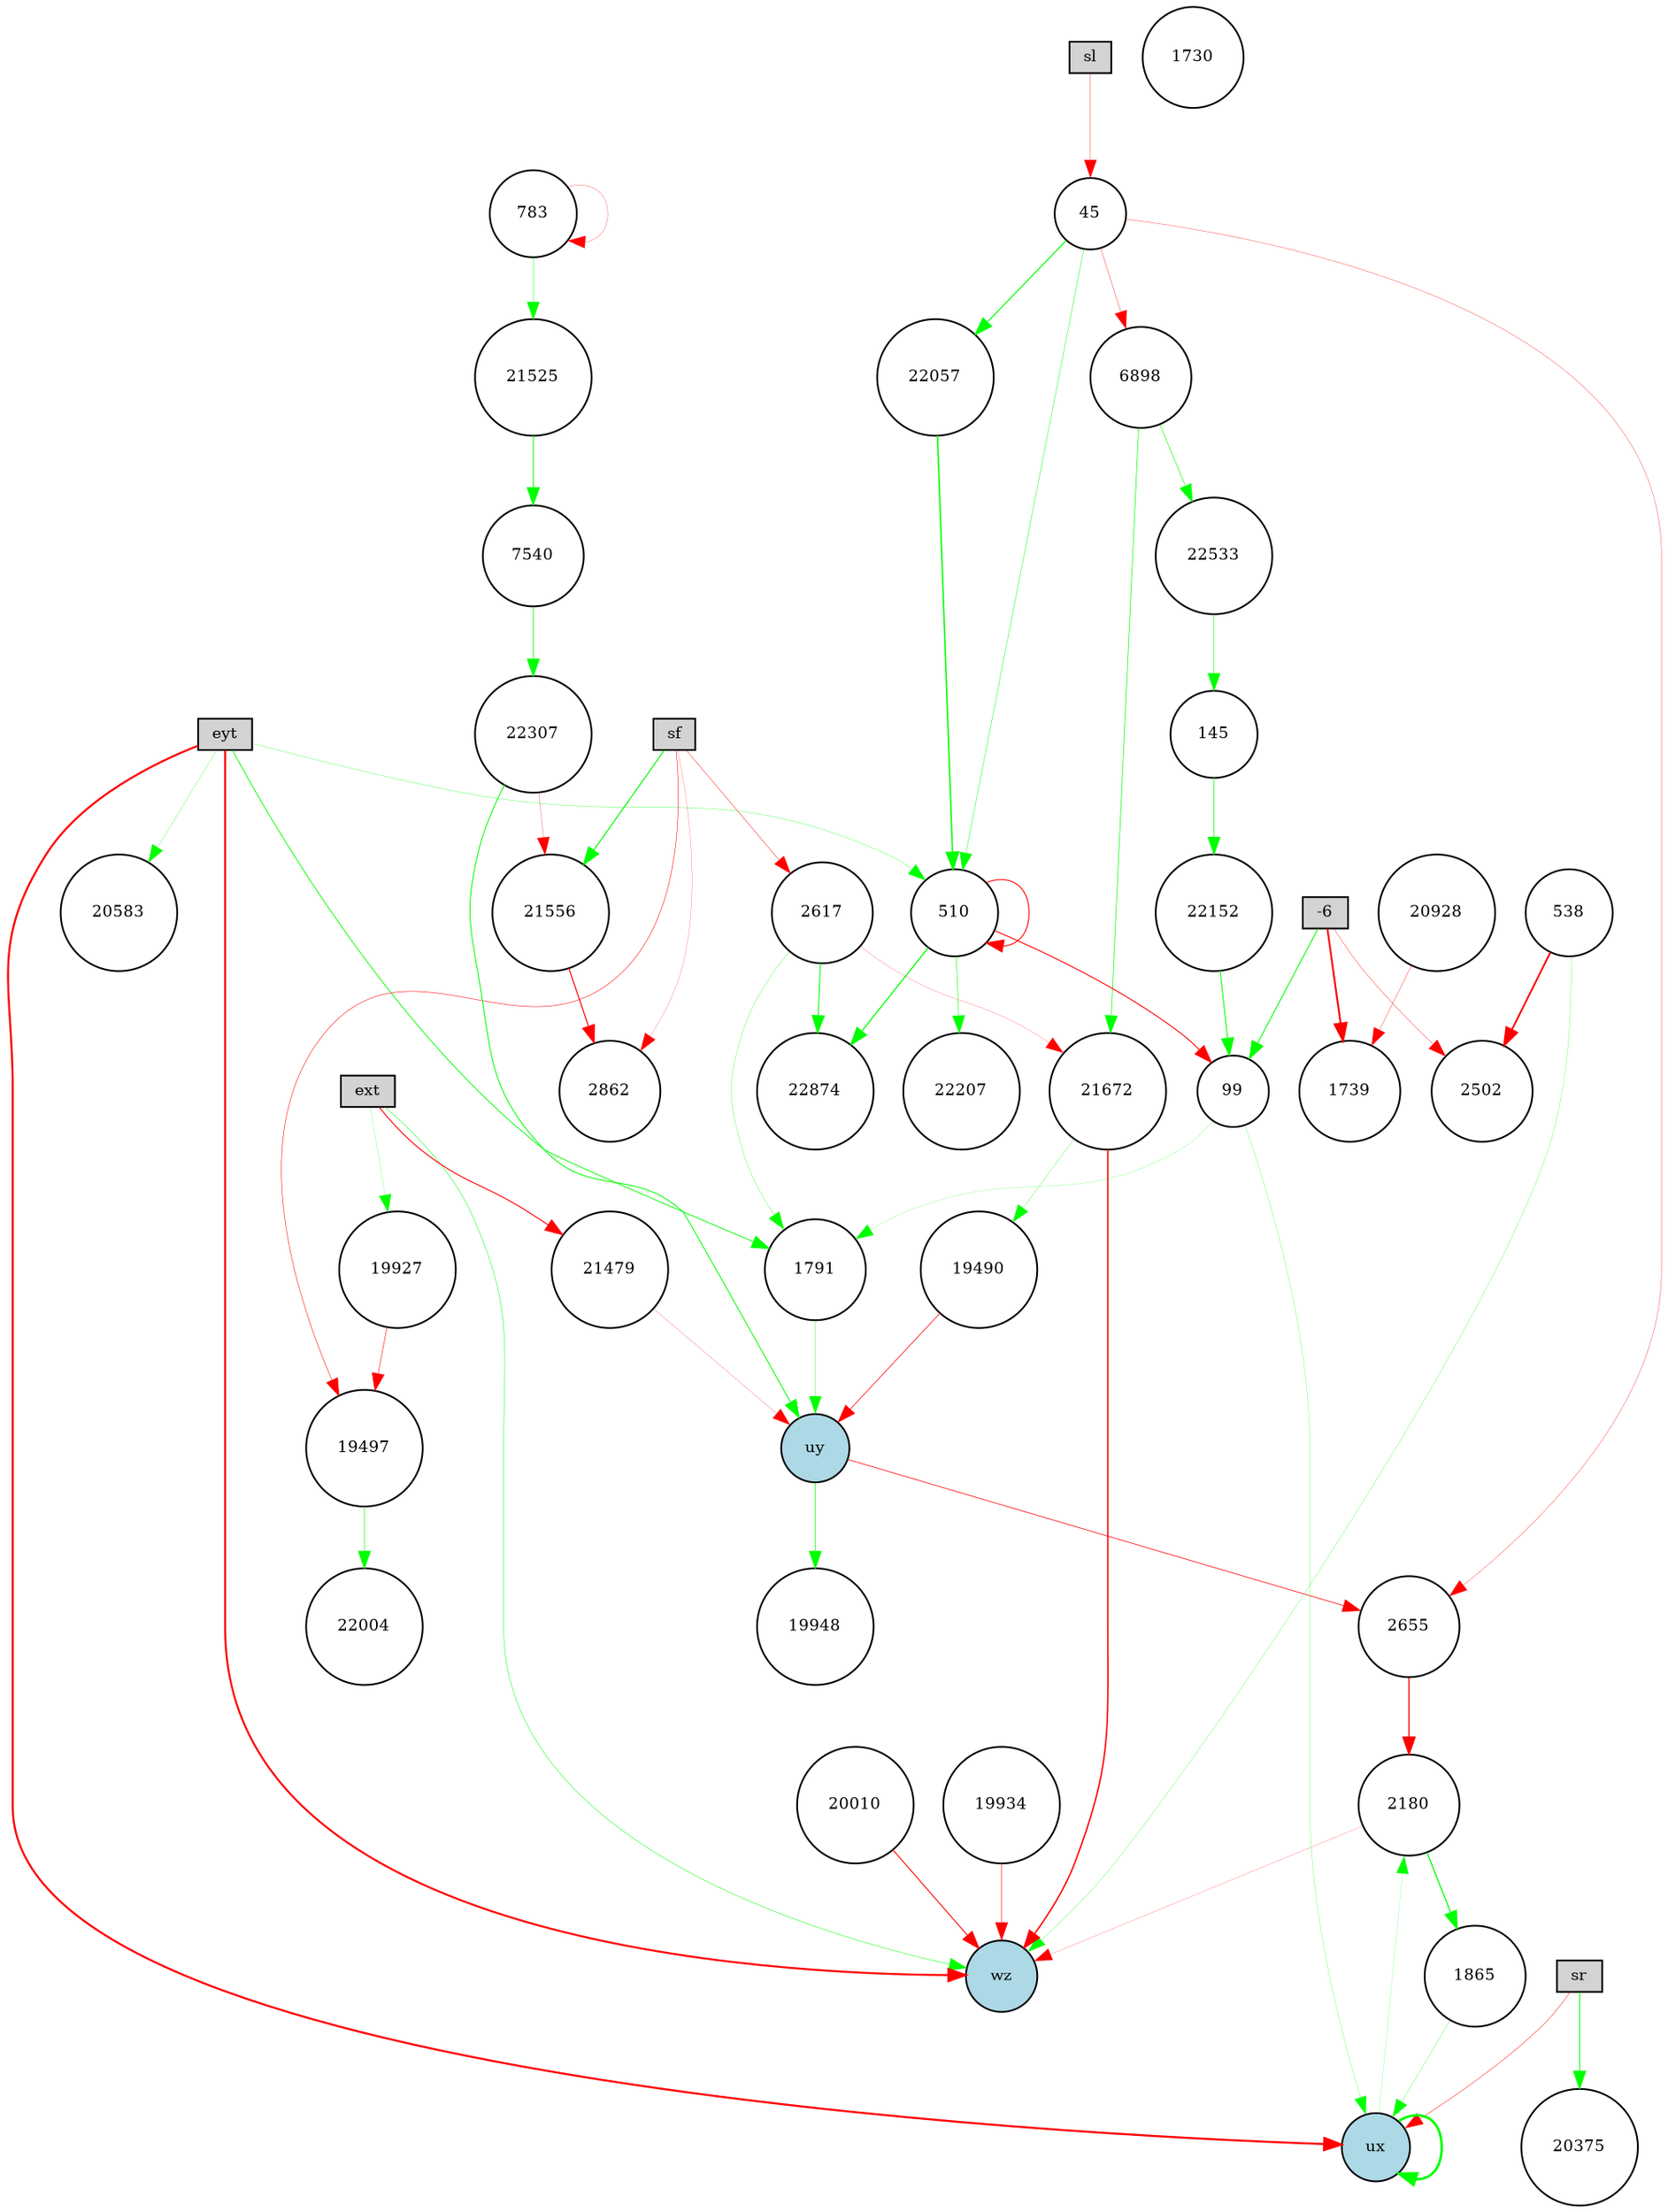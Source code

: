 digraph {
	node [fontsize=9 height=0.2 shape=circle width=0.2]
	ext [fillcolor=lightgray shape=box style=filled]
	eyt [fillcolor=lightgray shape=box style=filled]
	sf [fillcolor=lightgray shape=box style=filled]
	sl [fillcolor=lightgray shape=box style=filled]
	sr [fillcolor=lightgray shape=box style=filled]
	-6 [fillcolor=lightgray shape=box style=filled]
	ux [fillcolor=lightblue style=filled]
	uy [fillcolor=lightblue style=filled]
	wz [fillcolor=lightblue style=filled]
	2180 [fillcolor=white style=filled]
	22533 [fillcolor=white style=filled]
	22152 [fillcolor=white style=filled]
	783 [fillcolor=white style=filled]
	145 [fillcolor=white style=filled]
	21525 [fillcolor=white style=filled]
	20375 [fillcolor=white style=filled]
	538 [fillcolor=white style=filled]
	19490 [fillcolor=white style=filled]
	22307 [fillcolor=white style=filled]
	21672 [fillcolor=white style=filled]
	19497 [fillcolor=white style=filled]
	20010 [fillcolor=white style=filled]
	22057 [fillcolor=white style=filled]
	45 [fillcolor=white style=filled]
	2862 [fillcolor=white style=filled]
	21556 [fillcolor=white style=filled]
	2617 [fillcolor=white style=filled]
	22207 [fillcolor=white style=filled]
	20928 [fillcolor=white style=filled]
	1730 [fillcolor=white style=filled]
	2502 [fillcolor=white style=filled]
	1865 [fillcolor=white style=filled]
	1739 [fillcolor=white style=filled]
	19927 [fillcolor=white style=filled]
	22874 [fillcolor=white style=filled]
	19934 [fillcolor=white style=filled]
	2655 [fillcolor=white style=filled]
	99 [fillcolor=white style=filled]
	20583 [fillcolor=white style=filled]
	21479 [fillcolor=white style=filled]
	19948 [fillcolor=white style=filled]
	6898 [fillcolor=white style=filled]
	22004 [fillcolor=white style=filled]
	7540 [fillcolor=white style=filled]
	510 [fillcolor=white style=filled]
	1791 [fillcolor=white style=filled]
	21525 -> 7540 [color=green penwidth=0.5012637404875455 style=solid]
	19497 -> 22004 [color=green penwidth=0.3367084468200715 style=solid]
	sf -> 19497 [color=red penwidth=0.2697625939766527 style=solid]
	510 -> 22207 [color=green penwidth=0.2836053205509269 style=solid]
	eyt -> wz [color=red penwidth=1.116586694239463 style=solid]
	sf -> 2617 [color=red penwidth=0.22073739169903644 style=solid]
	eyt -> ux [color=red penwidth=1.1650727801453922 style=solid]
	sr -> 20375 [color=green penwidth=0.506918579923321 style=solid]
	510 -> 22874 [color=green penwidth=0.6522672794633283 style=solid]
	20010 -> wz [color=red penwidth=0.5442826242263301 style=solid]
	20928 -> 1739 [color=red penwidth=0.18570044384509615 style=solid]
	22057 -> 510 [color=green penwidth=0.789728392300762 style=solid]
	ext -> 21479 [color=red penwidth=0.553832753866583 style=solid]
	21672 -> 19490 [color=green penwidth=0.16089394435019422 style=solid]
	7540 -> 22307 [color=green penwidth=0.4035680407688512 style=solid]
	510 -> 99 [color=red penwidth=0.5397534406143458 style=solid]
	22533 -> 145 [color=green penwidth=0.2575253599350307 style=solid]
	eyt -> 510 [color=green penwidth=0.1561237309268993 style=solid]
	eyt -> 1791 [color=green penwidth=0.46390406377408 style=solid]
	45 -> 510 [color=green penwidth=0.23892523478489355 style=solid]
	1865 -> ux [color=green penwidth=0.15882549018744618 style=solid]
	783 -> 21525 [color=green penwidth=0.24512734916706425 style=solid]
	22307 -> 21556 [color=red penwidth=0.1563722367199603 style=solid]
	510 -> 510 [color=red penwidth=0.5396025328441344 style=solid]
	-6 -> 1739 [color=red penwidth=1.047405427507586 style=solid]
	99 -> ux [color=green penwidth=0.1387924777373966 style=solid]
	45 -> 22057 [color=green penwidth=0.6056862528071416 style=solid]
	1791 -> uy [color=green penwidth=0.171188521111827 style=solid]
	145 -> 22152 [color=green penwidth=0.38083329126105414 style=solid]
	uy -> 19948 [color=green penwidth=0.34011183514884125 style=solid]
	2617 -> 1791 [color=green penwidth=0.1586878656590228 style=solid]
	2655 -> 2180 [color=red penwidth=0.6861019189854448 style=solid]
	6898 -> 22533 [color=green penwidth=0.31463324100189066 style=solid]
	22307 -> uy [color=green penwidth=0.5048734343952793 style=solid]
	538 -> wz [color=green penwidth=0.14399589905003898 style=solid]
	2617 -> 22874 [color=green penwidth=0.5178421059361534 style=solid]
	6898 -> 21672 [color=green penwidth=0.3440745191710304 style=solid]
	uy -> 2655 [color=red penwidth=0.37787449190958355 style=solid]
	21479 -> uy [color=red penwidth=0.11835764971057645 style=solid]
	19934 -> wz [color=red penwidth=0.27203132753534487 style=solid]
	19490 -> uy [color=red penwidth=0.38131006266569567 style=solid]
	45 -> 6898 [color=red penwidth=0.1933903132123948 style=solid]
	ux -> 2180 [color=green penwidth=0.10128354970169468 style=solid]
	sl -> 45 [color=red penwidth=0.1818443082803971 style=solid]
	-6 -> 2502 [color=red penwidth=0.18538049741286805 style=solid]
	eyt -> 20583 [color=green penwidth=0.1530594944169626 style=solid]
	783 -> 783 [color=red penwidth=0.14460969504788135 style=solid]
	sr -> ux [color=red penwidth=0.2361089650624779 style=solid]
	22152 -> 99 [color=green penwidth=0.5136849531579115 style=solid]
	ux -> ux [color=green penwidth=1.4274144529445252 style=solid]
	ext -> wz [color=green penwidth=0.2548494398598897 style=solid]
	ext -> 19927 [color=green penwidth=0.11260889010463139 style=solid]
	45 -> 2655 [color=red penwidth=0.16950082929650057 style=solid]
	19927 -> 19497 [color=red penwidth=0.2796694653993433 style=solid]
	2180 -> wz [color=red penwidth=0.11107557391911192 style=solid]
	2617 -> 21672 [color=red penwidth=0.1124622378242515 style=solid]
	538 -> 2502 [color=red penwidth=1.0112227675445034 style=solid]
	21556 -> 2862 [color=red penwidth=0.5989418124478092 style=solid]
	2180 -> 1865 [color=green penwidth=0.6524839872228758 style=solid]
	21672 -> wz [color=red penwidth=0.8120129784224069 style=solid]
	sf -> 21556 [color=green penwidth=0.6092729467561104 style=solid]
	-6 -> 99 [color=green penwidth=0.5261617823202004 style=solid]
	99 -> 1791 [color=green penwidth=0.10142260086676654 style=solid]
	sf -> 2862 [color=red penwidth=0.11098545098751966 style=solid]
}
